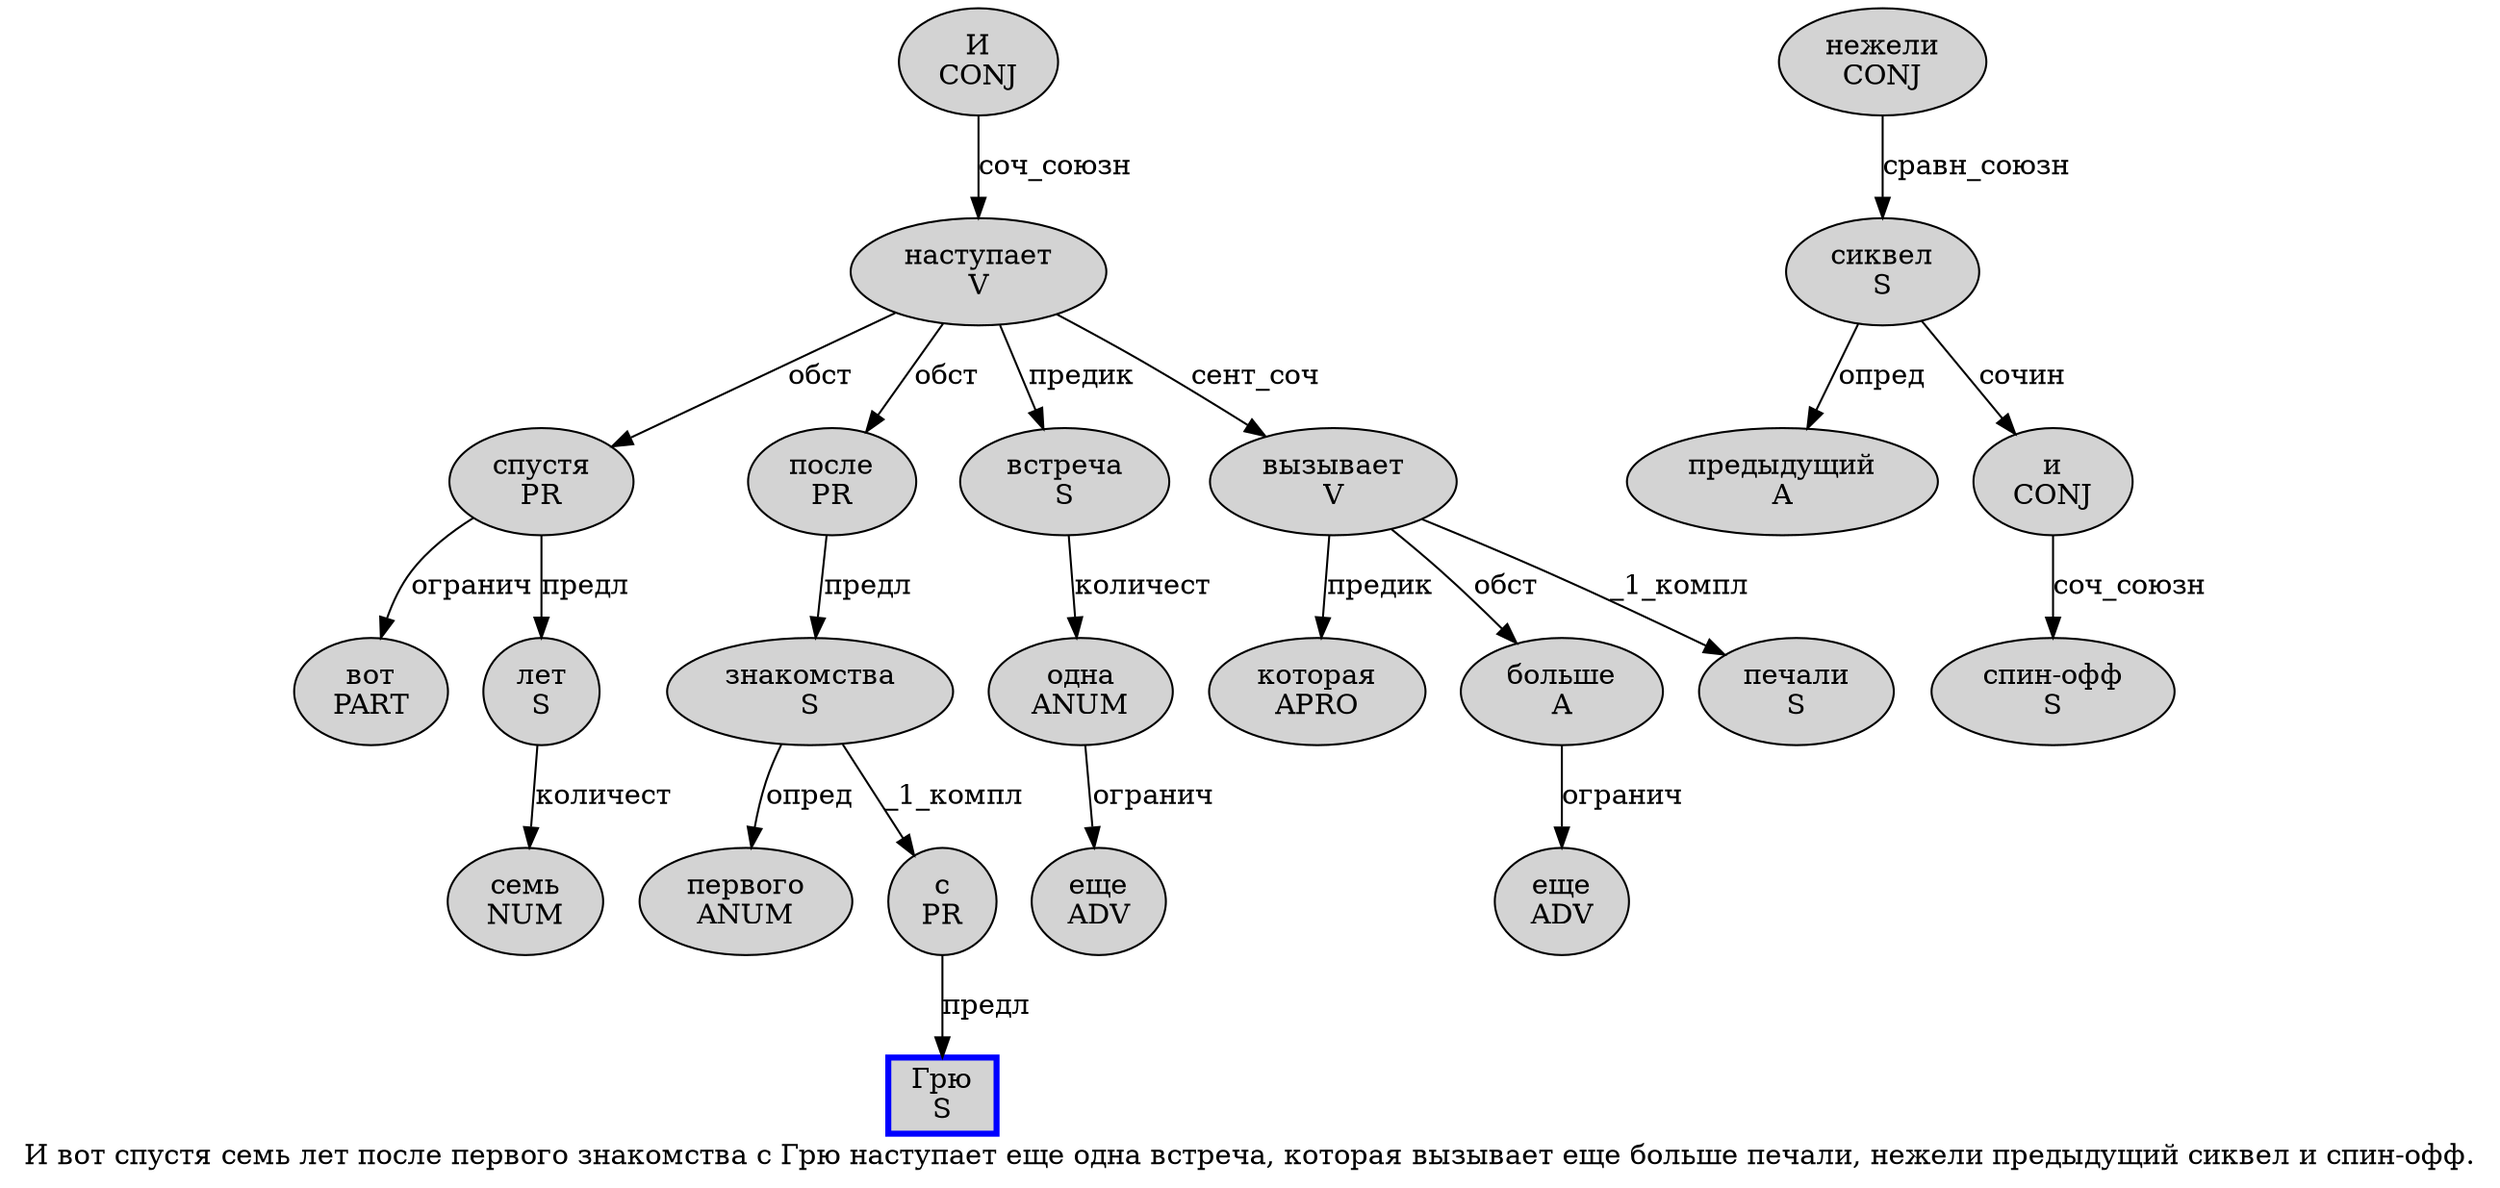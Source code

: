 digraph SENTENCE_2847 {
	graph [label="И вот спустя семь лет после первого знакомства с Грю наступает еще одна встреча, которая вызывает еще больше печали, нежели предыдущий сиквел и спин-офф."]
	node [style=filled]
		0 [label="И
CONJ" color="" fillcolor=lightgray penwidth=1 shape=ellipse]
		1 [label="вот
PART" color="" fillcolor=lightgray penwidth=1 shape=ellipse]
		2 [label="спустя
PR" color="" fillcolor=lightgray penwidth=1 shape=ellipse]
		3 [label="семь
NUM" color="" fillcolor=lightgray penwidth=1 shape=ellipse]
		4 [label="лет
S" color="" fillcolor=lightgray penwidth=1 shape=ellipse]
		5 [label="после
PR" color="" fillcolor=lightgray penwidth=1 shape=ellipse]
		6 [label="первого
ANUM" color="" fillcolor=lightgray penwidth=1 shape=ellipse]
		7 [label="знакомства
S" color="" fillcolor=lightgray penwidth=1 shape=ellipse]
		8 [label="с
PR" color="" fillcolor=lightgray penwidth=1 shape=ellipse]
		9 [label="Грю
S" color=blue fillcolor=lightgray penwidth=3 shape=box]
		10 [label="наступает
V" color="" fillcolor=lightgray penwidth=1 shape=ellipse]
		11 [label="еще
ADV" color="" fillcolor=lightgray penwidth=1 shape=ellipse]
		12 [label="одна
ANUM" color="" fillcolor=lightgray penwidth=1 shape=ellipse]
		13 [label="встреча
S" color="" fillcolor=lightgray penwidth=1 shape=ellipse]
		15 [label="которая
APRO" color="" fillcolor=lightgray penwidth=1 shape=ellipse]
		16 [label="вызывает
V" color="" fillcolor=lightgray penwidth=1 shape=ellipse]
		17 [label="еще
ADV" color="" fillcolor=lightgray penwidth=1 shape=ellipse]
		18 [label="больше
A" color="" fillcolor=lightgray penwidth=1 shape=ellipse]
		19 [label="печали
S" color="" fillcolor=lightgray penwidth=1 shape=ellipse]
		21 [label="нежели
CONJ" color="" fillcolor=lightgray penwidth=1 shape=ellipse]
		22 [label="предыдущий
A" color="" fillcolor=lightgray penwidth=1 shape=ellipse]
		23 [label="сиквел
S" color="" fillcolor=lightgray penwidth=1 shape=ellipse]
		24 [label="и
CONJ" color="" fillcolor=lightgray penwidth=1 shape=ellipse]
		25 [label="спин-офф
S" color="" fillcolor=lightgray penwidth=1 shape=ellipse]
			2 -> 1 [label="огранич"]
			2 -> 4 [label="предл"]
			0 -> 10 [label="соч_союзн"]
			13 -> 12 [label="количест"]
			8 -> 9 [label="предл"]
			12 -> 11 [label="огранич"]
			16 -> 15 [label="предик"]
			16 -> 18 [label="обст"]
			16 -> 19 [label="_1_компл"]
			23 -> 22 [label="опред"]
			23 -> 24 [label="сочин"]
			5 -> 7 [label="предл"]
			21 -> 23 [label="сравн_союзн"]
			24 -> 25 [label="соч_союзн"]
			7 -> 6 [label="опред"]
			7 -> 8 [label="_1_компл"]
			10 -> 2 [label="обст"]
			10 -> 5 [label="обст"]
			10 -> 13 [label="предик"]
			10 -> 16 [label="сент_соч"]
			18 -> 17 [label="огранич"]
			4 -> 3 [label="количест"]
}